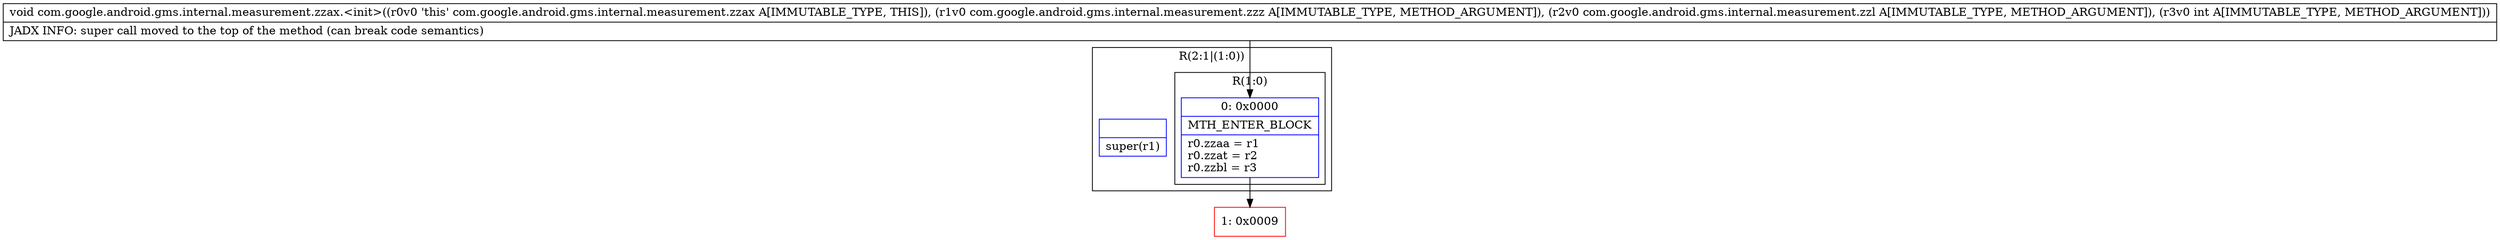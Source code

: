 digraph "CFG forcom.google.android.gms.internal.measurement.zzax.\<init\>(Lcom\/google\/android\/gms\/internal\/measurement\/zzz;Lcom\/google\/android\/gms\/internal\/measurement\/zzl;I)V" {
subgraph cluster_Region_1204243241 {
label = "R(2:1|(1:0))";
node [shape=record,color=blue];
Node_InsnContainer_87678898 [shape=record,label="{|super(r1)\l}"];
subgraph cluster_Region_1019903626 {
label = "R(1:0)";
node [shape=record,color=blue];
Node_0 [shape=record,label="{0\:\ 0x0000|MTH_ENTER_BLOCK\l|r0.zzaa = r1\lr0.zzat = r2\lr0.zzbl = r3\l}"];
}
}
Node_1 [shape=record,color=red,label="{1\:\ 0x0009}"];
MethodNode[shape=record,label="{void com.google.android.gms.internal.measurement.zzax.\<init\>((r0v0 'this' com.google.android.gms.internal.measurement.zzax A[IMMUTABLE_TYPE, THIS]), (r1v0 com.google.android.gms.internal.measurement.zzz A[IMMUTABLE_TYPE, METHOD_ARGUMENT]), (r2v0 com.google.android.gms.internal.measurement.zzl A[IMMUTABLE_TYPE, METHOD_ARGUMENT]), (r3v0 int A[IMMUTABLE_TYPE, METHOD_ARGUMENT]))  | JADX INFO: super call moved to the top of the method (can break code semantics)\l}"];
MethodNode -> Node_0;
Node_0 -> Node_1;
}

